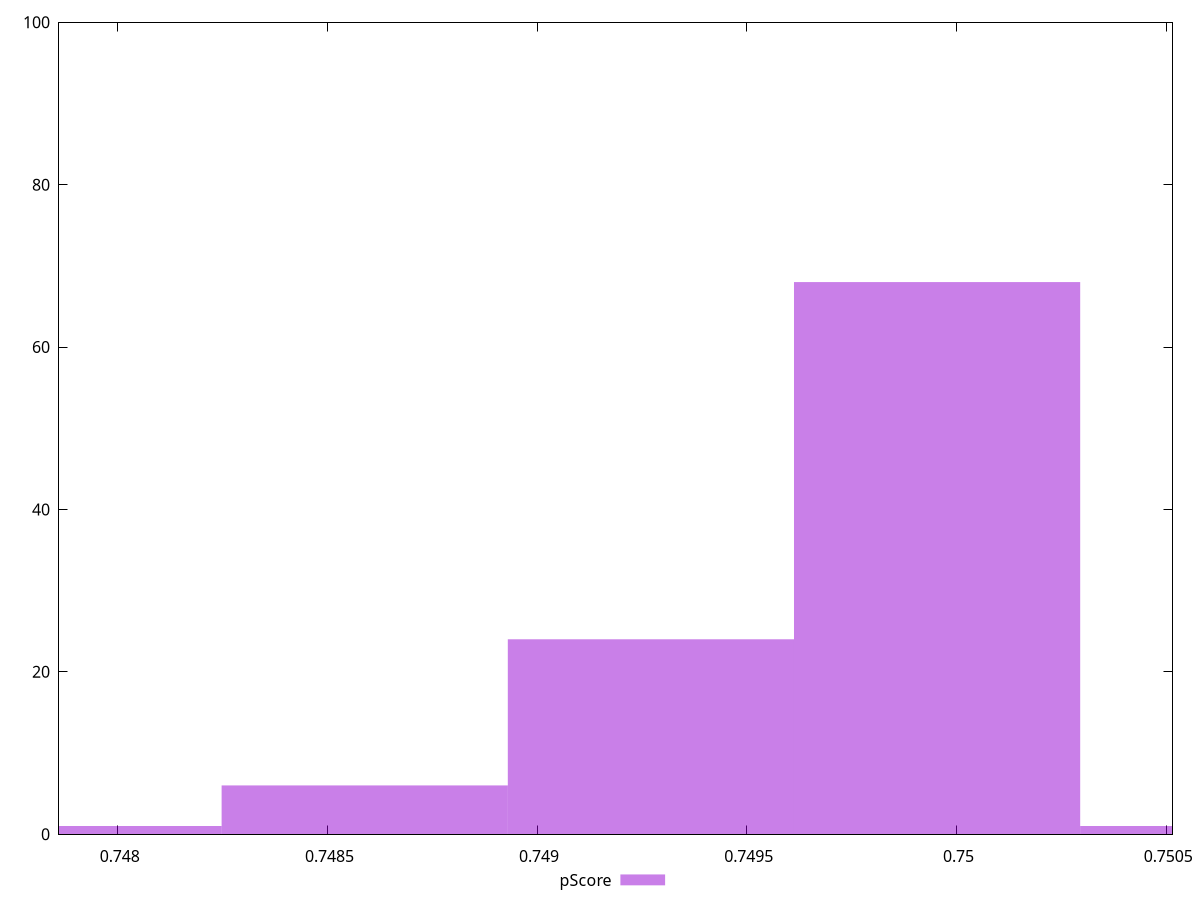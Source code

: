 reset

$pScore <<EOF
0.7479065234171223 1
0.749271316343066 24
0.7499537128060378 68
0.7485889198800941 6
0.7506361092690096 1
EOF

set key outside below
set boxwidth 0.0006823964629718269
set xrange [0.74786:0.7505149992307028]
set yrange [0:100]
set trange [0:100]
set style fill transparent solid 0.5 noborder
set terminal svg size 640, 490 enhanced background rgb 'white'
set output "reports/report_00031_2021-02-24T23-18-18.084Z/uses-rel-preconnect/samples/astro/pScore/histogram.svg"

plot $pScore title "pScore" with boxes

reset
